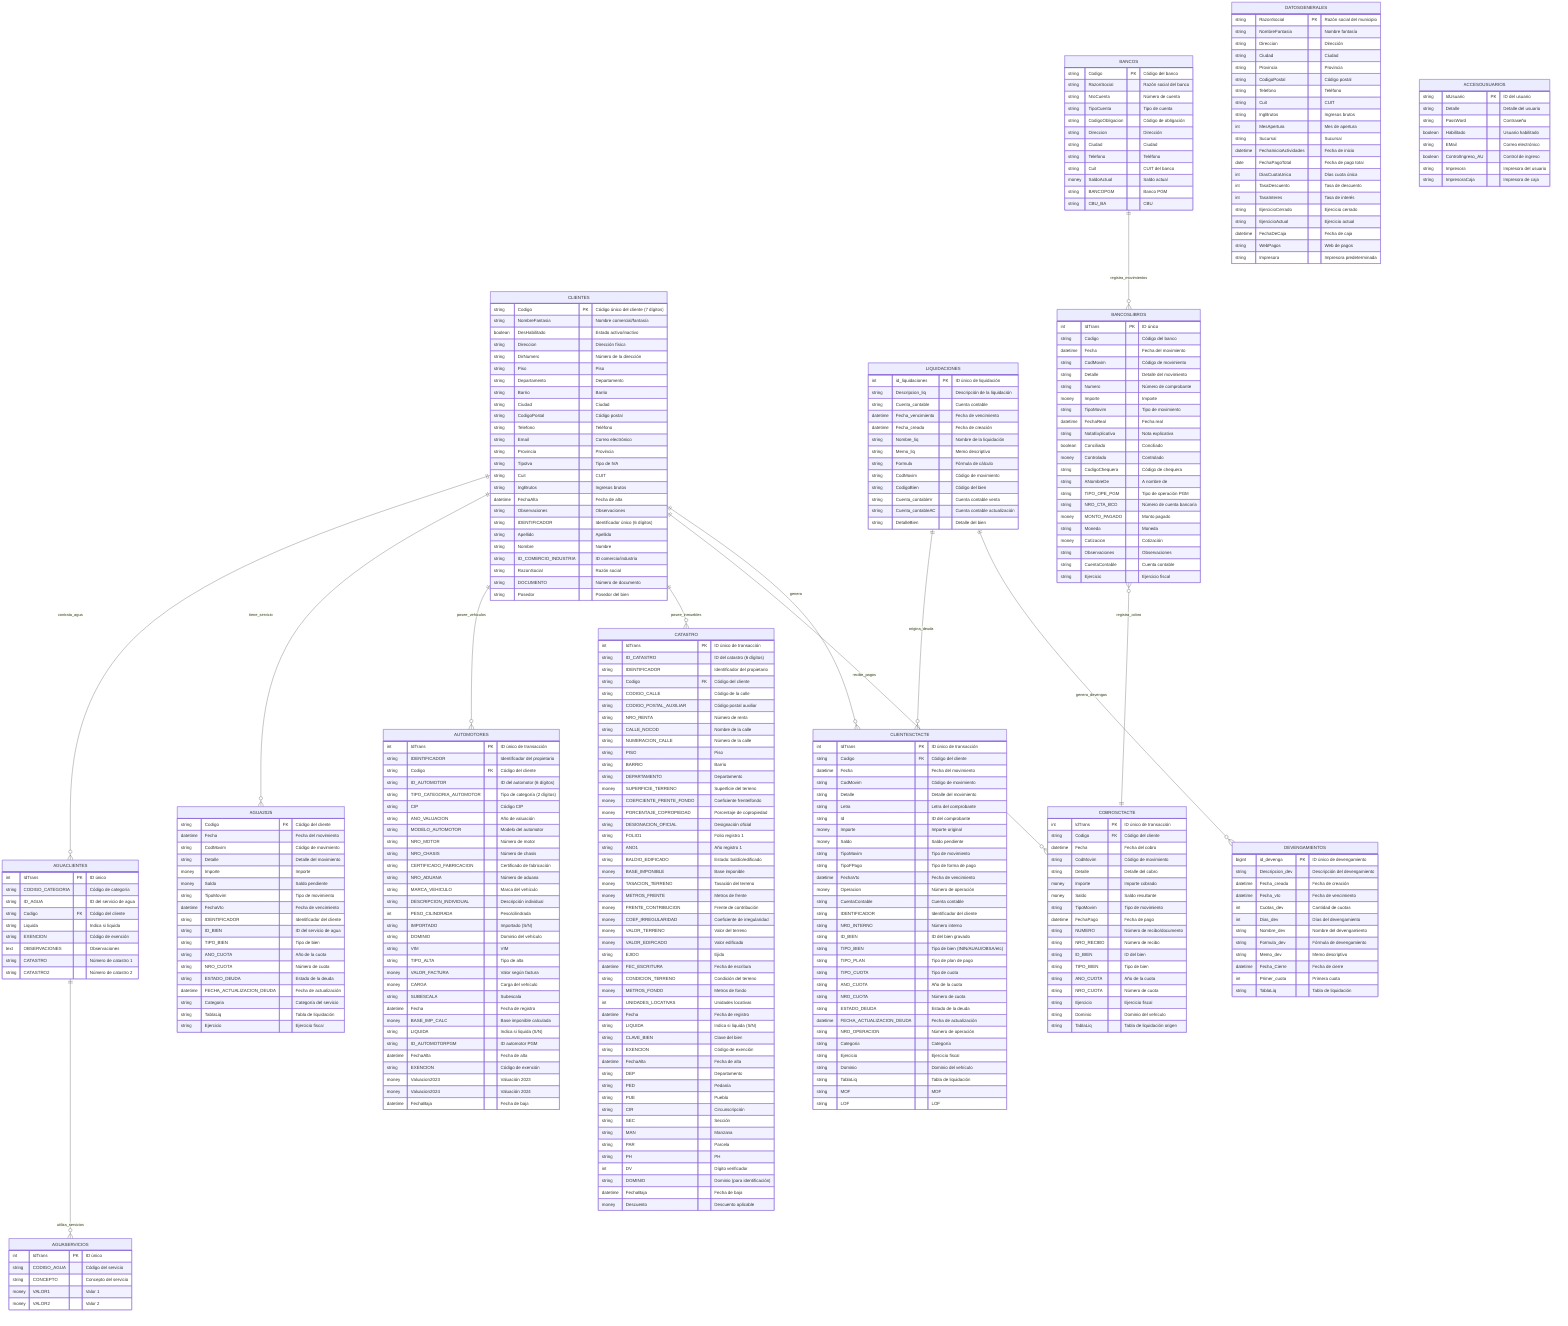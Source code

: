 erDiagram
    %% Entidades principales del sistema
    CLIENTES {
        string Codigo PK "Código único del cliente (7 dígitos)"
        string NombreFantasia "Nombre comercial/fantasía"
        boolean DesHabilitado "Estado activo/inactivo"
        string Direccion "Dirección física"
        string DirNumero "Número de la dirección"
        string Piso "Piso"
        string Departamento "Departamento"
        string Barrio "Barrio"
        string Ciudad "Ciudad"
        string CodigoPostal "Código postal"
        string Telefono "Teléfono"
        string Email "Correo electrónico"
        string Provincia "Provincia"
        string TipoIva "Tipo de IVA"
        string Cuit "CUIT"
        string IngBrutos "Ingresos brutos"
        datetime FechaAlta "Fecha de alta"
        string Observaciones "Observaciones"
        string IDENTIFICADOR "Identificador único (6 dígitos)"
        string Apellido "Apellido"
        string Nombre "Nombre"
        string ID_COMERCIO_INDUSTRIA "ID comercio/industria"
        string RazonSocial "Razón social"
        string DOCUMENTO "Número de documento"
        string Posedor "Posedor del bien"
    }

    CLIENTESCTACTE {
        int IdTrans PK "ID único de transacción"
        string Codigo FK "Código del cliente"
        datetime Fecha "Fecha del movimiento"
        string CodMovim "Código de movimiento"
        string Detalle "Detalle del movimiento"
        string Letra "Letra del comprobante"
        string Id "ID del comprobante"
        money Importe "Importe original"
        money Saldo "Saldo pendiente"
        string TipoMovim "Tipo de movimiento"
        string TipoFPago "Tipo de forma de pago"
        datetime FechaVto "Fecha de vencimiento"
        money Operacion "Número de operación"
        string CuentaContable "Cuenta contable"
        string IDENTIFICADOR "Identificador del cliente"
        string NRO_INTERNO "Número interno"
        string ID_BIEN "ID del bien gravado"
        string TIPO_BIEN "Tipo de bien (ININ/AUAU/OBSA/etc)"
        string TIPO_PLAN "Tipo de plan de pago"
        string TIPO_CUOTA "Tipo de cuota"
        string ANO_CUOTA "Año de la cuota"
        string NRO_CUOTA "Número de cuota"
        string ESTADO_DEUDA "Estado de la deuda"
        datetime FECHA_ACTUALIZACION_DEUDA "Fecha de actualización"
        string NRO_OPERACION "Número de operación"
        string Categoria "Categoría"
        string Ejercicio "Ejercicio fiscal"
        string Dominio "Dominio del vehículo"
        string TablaLiq "Tabla de liquidación"
        string MOF "MOF"
        string LOF "LOF"
    }

    COBROSCTACTE {
        int IdTrans PK "ID único de transacción"
        string Codigo FK "Código del cliente"
        datetime Fecha "Fecha del cobro"
        string CodMovim "Código de movimiento"
        string Detalle "Detalle del cobro"
        money Importe "Importe cobrado"
        money Saldo "Saldo resultante"
        string TipoMovim "Tipo de movimiento"
        datetime FechaPago "Fecha de pago"
        string NUMERO "Número de recibo/documento"
        string NRO_RECIBO "Número de recibo"
        string ID_BIEN "ID del bien"
        string TIPO_BIEN "Tipo de bien"
        string ANO_CUOTA "Año de la cuota"
        string NRO_CUOTA "Número de cuota"
        string Ejercicio "Ejercicio fiscal"
        string Dominio "Dominio del vehículo"
        string TablaLiq "Tabla de liquidación origen"
    }

    CATASTRO {
        int IdTrans PK "ID único de transacción"
        string ID_CATASTRO "ID del catastro (6 dígitos)"
        string IDENTIFICADOR "Identificador del propietario"
        string Codigo FK "Código del cliente"
        string CODIGO_CALLE "Código de la calle"
        string CODIGO_POSTAL_AUXILIAR "Código postal auxiliar"
        string NRO_RENTA "Número de renta"
        string CALLE_NOCOD "Nombre de la calle"
        string NUMERACION_CALLE "Número de la calle"
        string PISO "Piso"
        string BARRIO "Barrio"
        string DEPARTAMENTO "Departamento"
        money SUPERFICIE_TERRENO "Superficie del terreno"
        money COEFICIENTE_FRENTE_FONDO "Coeficiente frente/fondo"
        money PORCENTAJE_COPROPIEDAD "Porcentaje de copropiedad"
        string DESIGNACION_OFICIAL "Designación oficial"
        string FOLIO1 "Folio registro 1"
        string ANO1 "Año registro 1"
        string BALDIO_EDIFICADO "Estado: baldío/edificado"
        money BASE_IMPONIBLE "Base imponible"
        money TASACION_TERRENO "Tasación del terreno"
        money METROS_FRENTE "Metros de frente"
        money FRENTE_CONTRIBUCION "Frente de contribución"
        money COEF_IRREGULARIDAD "Coeficiente de irregularidad"
        money VALOR_TERRENO "Valor del terreno"
        money VALOR_EDIFICADO "Valor edificado"
        string EJIDO "Ejido"
        datetime FEC_ESCRITURA "Fecha de escritura"
        string CONDICION_TERRENO "Condición del terreno"
        money METROS_FONDO "Metros de fondo"
        int UNIDADES_LOCATIVAS "Unidades locativas"
        datetime Fecha "Fecha de registro"
        string LIQUIDA "Indica si liquida (S/N)"
        string CLAVE_BIEN "Clave del bien"
        string EXENCION "Código de exención"
        datetime FechaAlta "Fecha de alta"
        string DEP "Departamento"
        string PED "Pedanía"
        string PUE "Pueblo"
        string CIR "Circunscripción"
        string SEC "Sección"
        string MAN "Manzana"
        string PAR "Parcela"
        string PH "PH"
        int DV "Dígito verificador"
        string DOMINIO "Dominio (para identificación)"
        datetime FechaBaja "Fecha de baja"
        money Descuento "Descuento aplicable"
    }

    AUTOMOTORES {
        int IdTrans PK "ID único de transacción"
        string IDENTIFICADOR "Identificador del propietario"
        string Codigo FK "Código del cliente"
        string ID_AUTOMOTOR "ID del automotor (6 dígitos)"
        string TIPO_CATEGORIA_AUTOMOTOR "Tipo de categoría (2 dígitos)"
        string CIP "Código CIP"
        string ANO_VALUACION "Año de valuación"
        string MODELO_AUTOMOTOR "Modelo del automotor"
        string NRO_MOTOR "Número de motor"
        string NRO_CHASIS "Número de chasis"
        string CERTIFICADO_FABRICACION "Certificado de fabricación"
        string NRO_ADUANA "Número de aduana"
        string MARCA_VEHICULO "Marca del vehículo"
        string DESCRIPCION_INDIVIDUAL "Descripción individual"
        int PESO_CILINDRADA "Peso/cilindrada"
        string IMPORTADO "Importado (S/N)"
        string DOMINIO "Dominio del vehículo"
        string VIM "VIM"
        string TIPO_ALTA "Tipo de alta"
        money VALOR_FACTURA "Valor según factura"
        money CARGA "Carga del vehículo"
        string SUBESCALA "Subescala"
        datetime Fecha "Fecha de registro"
        money BASE_IMP_CALC "Base imponible calculada"
        string LIQUIDA "Indica si liquida (S/N)"
        string ID_AUTOMOTORPGM "ID automotor PGM"
        datetime FechaAlta "Fecha de alta"
        string EXENCION "Código de exención"
        money Valuacion2023 "Valuación 2023"
        money Valuacion2024 "Valuación 2024"
        datetime FechaBaja "Fecha de baja"
    }

    AGUA2025 {
        string Codigo FK "Código del cliente"
        datetime Fecha "Fecha del movimiento"
        string CodMovim "Código de movimiento"
        string Detalle "Detalle del movimiento"
        money Importe "Importe"
        money Saldo "Saldo pendiente"
        string TipoMovim "Tipo de movimiento"
        datetime FechaVto "Fecha de vencimiento"
        string IDENTIFICADOR "Identificador del cliente"
        string ID_BIEN "ID del servicio de agua"
        string TIPO_BIEN "Tipo de bien"
        string ANO_CUOTA "Año de la cuota"
        string NRO_CUOTA "Número de cuota"
        string ESTADO_DEUDA "Estado de la deuda"
        datetime FECHA_ACTUALIZACION_DEUDA "Fecha de actualización"
        string Categoria "Categoría del servicio"
        string TablaLiq "Tabla de liquidación"
        string Ejercicio "Ejercicio fiscal"
    }

    AGUACLIENTES {
        int IdTrans PK "ID único"
        string CODIGO_CATEGORIA "Código de categoría"
        string ID_AGUA "ID del servicio de agua"
        string Codigo FK "Código del cliente"
        string Liquida "Indica si liquida"
        string EXENCION "Código de exención"
        text OBSERVACIONES "Observaciones"
        string CATASTRO "Número de catastro 1"
        string CATASTRO2 "Número de catastro 2"
    }

    AGUASERVICIOS {
        int IdTrans PK "ID único"
        string CODIGO_AGUA "Código del servicio"
        string CONCEPTO "Concepto del servicio"
        money VALOR1 "Valor 1"
        money VALOR2 "Valor 2"
    }

    LIQUIDACIONES {
        int id_liquidaciones PK "ID único de liquidación"
        string Descripcion_liq "Descripción de la liquidación"
        string Cuenta_contable "Cuenta contable"
        datetime Fecha_vencimiento "Fecha de vencimiento"
        datetime Fecha_creada "Fecha de creación"
        string Nombre_liq "Nombre de la liquidación"
        string Memo_liq "Memo descriptivo"
        string Formula "Fórmula de cálculo"
        string CodMovim "Código de movimiento"
        string CodigoBien "Código del bien"
        string Cuenta_contableV "Cuenta contable venta"
        string Cuenta_contableAC "Cuenta contable actualización"
        string DetalleBien "Detalle del bien"
    }

    DEVENGAMIENTOS {
        bigint id_devenga PK "ID único de devengamiento"
        string Descripcion_dev "Descripción del devengamiento"
        datetime Fecha_creada "Fecha de creación"
        datetime Fecha_vto "Fecha de vencimiento"
        int Cuotas_dev "Cantidad de cuotas"
        int Dias_dev "Días del devengamiento"
        string Nombre_dev "Nombre del devengamiento"
        string Formula_dev "Fórmula de devengamiento"
        string Memo_dev "Memo descriptivo"
        datetime Fecha_Cierre "Fecha de cierre"
        int Primer_cuota "Primera cuota"
        string TablaLiq "Tabla de liquidación"
    }

    BANCOSLIBROS {
        int IdTrans PK "ID único"
        string Codigo "Código del banco"
        datetime Fecha "Fecha del movimiento"
        string CodMovim "Código de movimiento"
        string Detalle "Detalle del movimiento"
        string Numero "Número de comprobante"
        money Importe "Importe"
        string TipoMovim "Tipo de movimiento"
        datetime FechaReal "Fecha real"
        string NotaExplicativa "Nota explicativa"
        boolean Conciliado "Conciliado"
        money Controlado "Controlado"
        string CodigoChequera "Código de chequera"
        string ANombreDe "A nombre de"
        string TIPO_OPE_PGM "Tipo de operación PGM"
        string NRO_CTA_BCO "Número de cuenta bancaria"
        money MONTO_PAGADO "Monto pagado"
        string Moneda "Moneda"
        money Cotizacion "Cotización"
        string Observaciones "Observaciones"
        string CuentaContable "Cuenta contable"
        string Ejercicio "Ejercicio fiscal"
    }

    BANCOS {
        string Codigo PK "Código del banco"
        string RazonSocial "Razón social del banco"
        string NroCuenta "Número de cuenta"
        string TipoCuenta "Tipo de cuenta"
        string CodigoObligacion "Código de obligación"
        string Direccion "Dirección"
        string Ciudad "Ciudad"
        string Telefono "Teléfono"
        string Cuit "CUIT del banco"
        money SaldoActual "Saldo actual"
        string BANCOPGM "Banco PGM"
        string CBU_BA "CBU"
    }

    DATOSGENERALES {
        string RazonSocial PK "Razón social del municipio"
        string NombreFantasia "Nombre fantasía"
        string Direccion "Dirección"
        string Ciudad "Ciudad"
        string Provincia "Provincia"
        string CodigoPostal "Código postal"
        string Telefono "Teléfono"
        string Cuit "CUIT"
        string IngBrutos "Ingresos brutos"
        int MesApertura "Mes de apertura"
        string Sucursal "Sucursal"
        datetime FechaInicioActividades "Fecha de inicio"
        date FechaPagoTotal "Fecha de pago total"
        int DiasCuotaUnica "Días cuota única"
        int TasaDescuento "Tasa de descuento"
        int TasaInteres "Tasa de interés"
        string EjercicioCerrado "Ejercicio cerrado"
        string EjercicioActual "Ejercicio actual"
        datetime FechaDeCaja "Fecha de caja"
        string WebPagos "Web de pagos"
        string Impresora "Impresora predeterminada"
    }

    ACCESOUSUARIOS {
        string IdUsuario PK "ID del usuario"
        string Detalle "Detalle del usuario"
        string PassWord "Contraseña"
        boolean Habilitado "Usuario habilitado"
        string EMail "Correo electrónico"
        boolean ControlIngreso_AU "Control de ingreso"
        string Impresora "Impresora del usuario"
        string ImpresoraCaja "Impresora de caja"
    }

    %% Relaciones principales
    CLIENTES ||--o{ CLIENTESCTACTE : "genera"
    CLIENTES ||--o{ COBROSCTACTE : "recibe_pagos"
    CLIENTES ||--o{ CATASTRO : "posee_inmuebles"
    CLIENTES ||--o{ AUTOMOTORES : "posee_vehiculos"
    CLIENTES ||--o{ AGUA2025 : "tiene_servicio"
    CLIENTES ||--o{ AGUACLIENTES : "contrata_agua"
    
    AGUACLIENTES ||--o{ AGUASERVICIOS : "utiliza_servicios"
    
    LIQUIDACIONES ||--o{ DEVENGAMIENTOS : "genera_devengas"
    LIQUIDACIONES ||--o{ CLIENTESCTACTE : "origina_deuda"
    
    BANCOS ||--o{ BANCOSLIBROS : "registra_movimientos"
    
    BANCOSLIBROS }o--|| COBROSCTACTE : "registra_cobro"